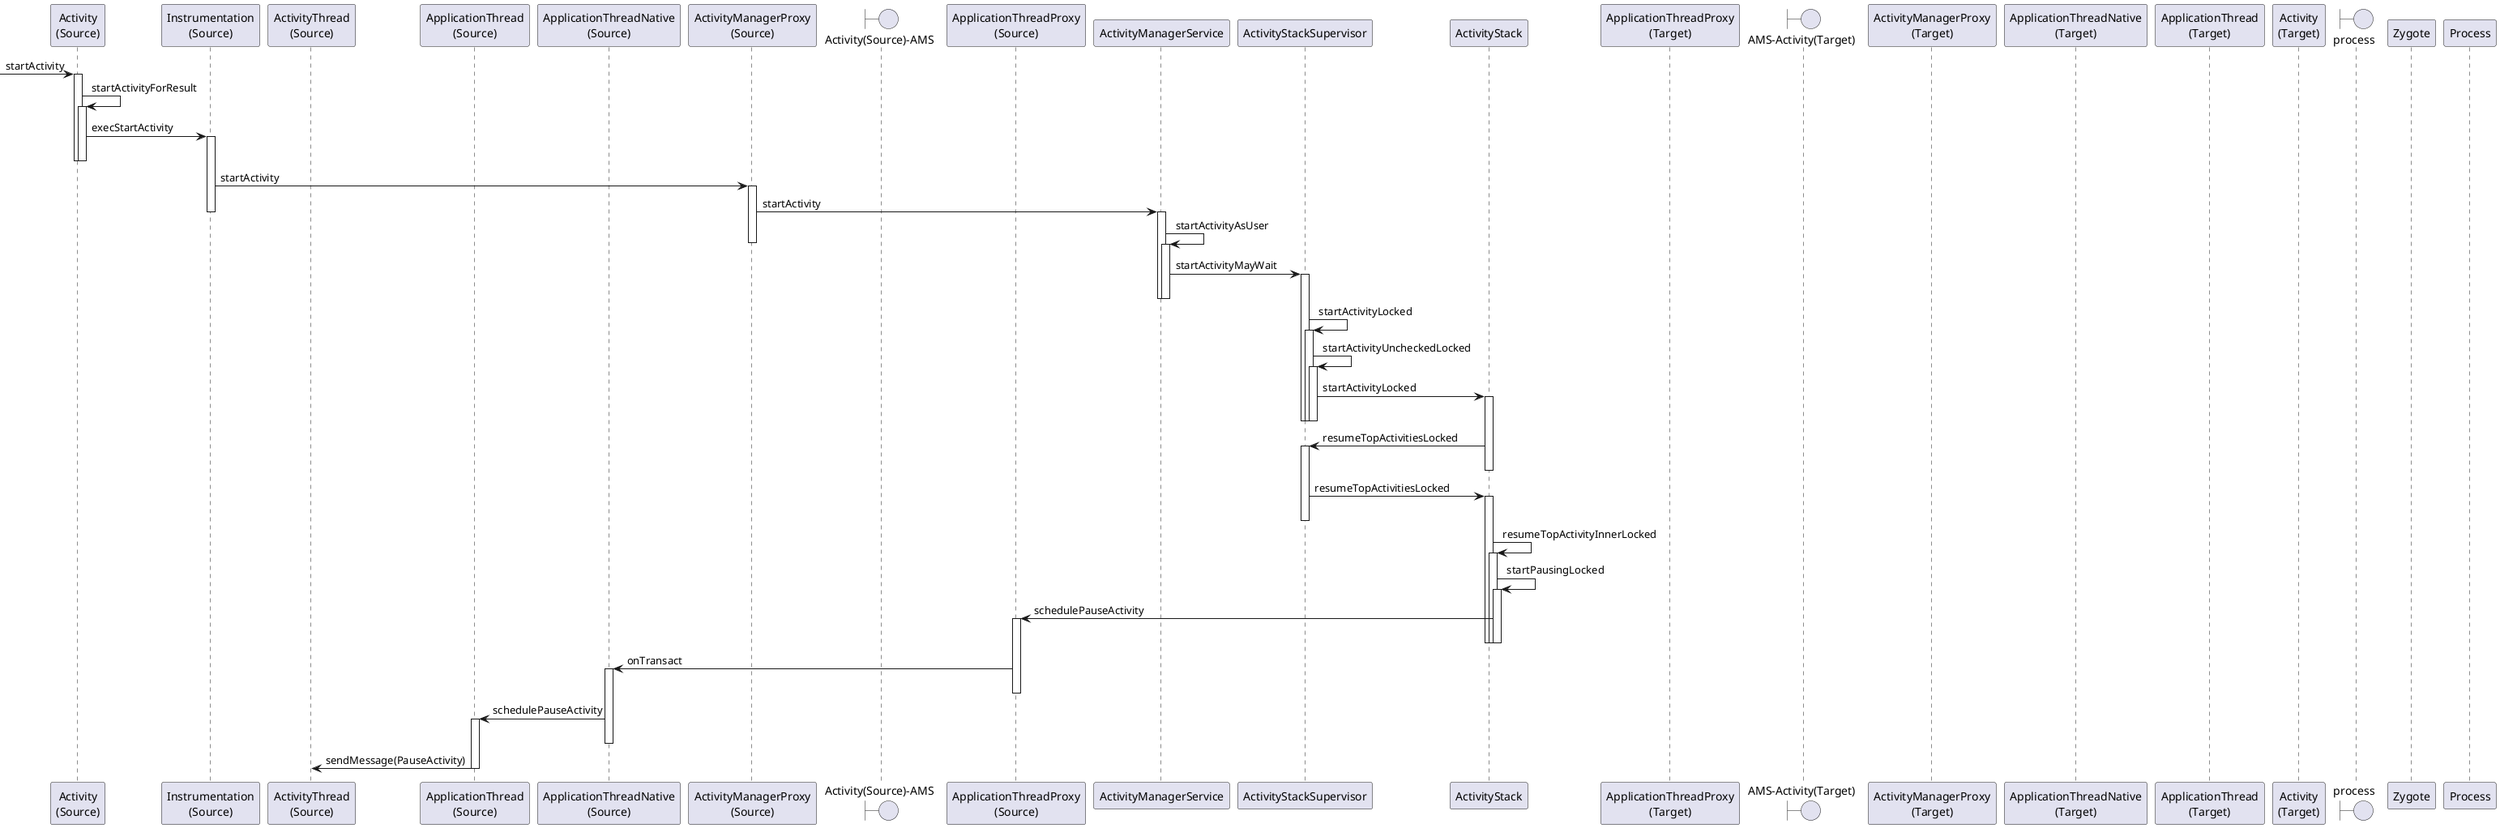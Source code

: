 @startuml
participant "Activity\n(Source)" as a
participant "Instrumentation\n(Source)" as instrument
participant "ActivityThread\n(Source)" as at1
participant "ApplicationThread\n(Source)" as apt1
participant "ApplicationThreadNative\n(Source)" as atn1
participant "ActivityManagerProxy\n(Source)" as amp1
boundary "Activity(Source)-AMS"
participant "ApplicationThreadProxy\n(Source)" as atp1
participant ActivityManagerService as ams
participant ActivityStackSupervisor as ass
participant ActivityStack as as
participant "ApplicationThreadProxy\n(Target)" as atp2
boundary "AMS-Activity(Target)"
participant "ActivityManagerProxy\n(Target)" as amp2
participant "ApplicationThreadNative\n(Target)" as atn2
participant "ApplicationThread\n(Target)" as apt2
participant "ActivityThread\n(Target)" as apt2
participant "Activity\n(Target)" as b
boundary process
participant Zygote as zygote
participant Process as proc

-> a: startActivity
activate a
a->a: startActivityForResult
activate a
a->instrument:execStartActivity
activate instrument
deactivate a
deactivate a
instrument->amp1:startActivity
activate amp1
amp1->ams:startActivity
deactivate instrument
activate ams
ams->ams:startActivityAsUser
deactivate amp1
activate ams
ams->ass:startActivityMayWait
activate ass
deactivate ams
deactivate ams
ass->ass:startActivityLocked
activate ass
ass->ass:startActivityUncheckedLocked
activate ass
ass->as:startActivityLocked
activate as
deactivate ass
deactivate ass
deactivate ass
as->ass:resumeTopActivitiesLocked
activate ass
deactivate as
ass->as:resumeTopActivitiesLocked
activate as
deactivate ass
as->as:resumeTopActivityInnerLocked
activate as
as->as:startPausingLocked
activate as
as->atp1:schedulePauseActivity
activate atp1
deactivate as
deactivate as
deactivate as
atp1->atn1:onTransact
activate atn1
deactivate atp1
atn1->apt1:schedulePauseActivity
activate apt1
deactivate atn1
apt1->at1: sendMessage(PauseActivity)
deactivate apt1



























@enduml
